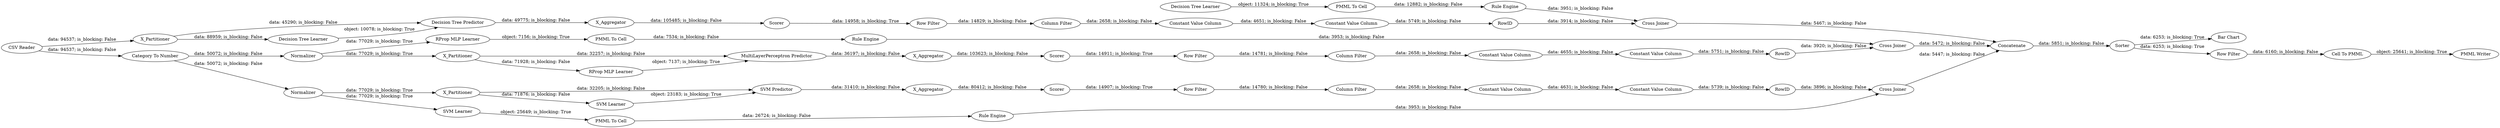 digraph {
	"1491566889331373087_41" [label=Scorer]
	"5644479507116479157_32" [label="Decision Tree Predictor"]
	"3106642359196430630_59" [label="Bar Chart"]
	"-6516464949747100305_292" [label="Constant Value Column"]
	"5062530327849012930_7" [label=X_Aggregator]
	"-6516464949747100305_290" [label="Constant Value Column"]
	"5062530327849012930_39" [label=Normalizer]
	"3106642359196430630_71" [label="Row Filter"]
	"1491566889331373087_2" [label=X_Partitioner]
	"242396370335526764_34" [label="PMML To Cell"]
	"-1751258494853829219_22" [label="PMML To Cell"]
	"5644479507116479157_2" [label=X_Partitioner]
	"5644479507116479157_7" [label=X_Aggregator]
	"-4346556291174536132_292" [label="Constant Value Column"]
	"1491566889331373087_39" [label="Cross Joiner"]
	"3106642359196430630_68" [label="Cell To PMML"]
	"-4346556291174536132_294" [label="Column Filter"]
	"-7358238784473972453_290" [label="Constant Value Column"]
	"-7358238784473972453_294" [label="Column Filter"]
	"-7358238784473972453_292" [label="Constant Value Column"]
	"3106642359196430630_73" [label="Category To Number"]
	"-6516464949747100305_293" [label=RowID]
	"3106642359196430630_67" [label="CSV Reader"]
	"-1751258494853829219_35" [label="RProp MLP Learner"]
	"-6516464949747100305_9" [label="Row Filter"]
	"3106642359196430630_65" [label=Concatenate]
	"3106642359196430630_64" [label="PMML Writer"]
	"2083514192792955882_28" [label="PMML To Cell"]
	"5644479507116479157_39" [label=Scorer]
	"5062530327849012930_32" [label="MultiLayerPerceptron Predictor"]
	"3106642359196430630_66" [label=Sorter]
	"242396370335526764_33" [label="SVM Learner"]
	"2083514192792955882_34" [label="Rule Engine"]
	"-4346556291174536132_293" [label=RowID]
	"-6516464949747100305_294" [label="Column Filter"]
	"5062530327849012930_2" [label=X_Partitioner]
	"5644479507116479157_38" [label="Cross Joiner"]
	"-7358238784473972453_9" [label="Row Filter"]
	"5062530327849012930_38" [label="Cross Joiner"]
	"-4346556291174536132_9" [label="Row Filter"]
	"5062530327849012930_31" [label="RProp MLP Learner"]
	"242396370335526764_35" [label="Rule Engine"]
	"1491566889331373087_40" [label=Normalizer]
	"-1751258494853829219_34" [label="Rule Engine"]
	"-4346556291174536132_290" [label="Constant Value Column"]
	"2083514192792955882_33" [label="Decision Tree Learner"]
	"1491566889331373087_32" [label="SVM Predictor"]
	"-7358238784473972453_293" [label=RowID]
	"1491566889331373087_31" [label="SVM Learner"]
	"5062530327849012930_40" [label=Scorer]
	"1491566889331373087_7" [label=X_Aggregator]
	"5644479507116479157_31" [label="Decision Tree Learner"]
	"242396370335526764_33" -> "242396370335526764_34" [label="object: 25649; is_blocking: True"]
	"-7358238784473972453_293" -> "5644479507116479157_38" [label="data: 3914; is_blocking: False"]
	"5644479507116479157_31" -> "5644479507116479157_32" [label="object: 10078; is_blocking: True"]
	"1491566889331373087_39" -> "3106642359196430630_65" [label="data: 5447; is_blocking: False"]
	"3106642359196430630_67" -> "5644479507116479157_2" [label="data: 94537; is_blocking: False"]
	"3106642359196430630_65" -> "3106642359196430630_66" [label="data: 5851; is_blocking: False"]
	"-4346556291174536132_293" -> "1491566889331373087_39" [label="data: 3896; is_blocking: False"]
	"5062530327849012930_2" -> "5062530327849012930_31" [label="data: 71928; is_blocking: False"]
	"-6516464949747100305_293" -> "5062530327849012930_38" [label="data: 3920; is_blocking: False"]
	"3106642359196430630_67" -> "3106642359196430630_73" [label="data: 94537; is_blocking: False"]
	"5062530327849012930_31" -> "5062530327849012930_32" [label="object: 7137; is_blocking: True"]
	"5062530327849012930_7" -> "5062530327849012930_40" [label="data: 103623; is_blocking: False"]
	"5644479507116479157_7" -> "5644479507116479157_39" [label="data: 105485; is_blocking: False"]
	"3106642359196430630_68" -> "3106642359196430630_64" [label="object: 25641; is_blocking: True"]
	"5062530327849012930_40" -> "-6516464949747100305_9" [label="data: 14911; is_blocking: True"]
	"1491566889331373087_7" -> "1491566889331373087_41" [label="data: 80412; is_blocking: False"]
	"5062530327849012930_2" -> "5062530327849012930_32" [label="data: 32257; is_blocking: False"]
	"5644479507116479157_2" -> "5644479507116479157_32" [label="data: 45290; is_blocking: False"]
	"-7358238784473972453_9" -> "-7358238784473972453_294" [label="data: 14829; is_blocking: False"]
	"3106642359196430630_73" -> "5062530327849012930_39" [label="data: 50072; is_blocking: False"]
	"1491566889331373087_41" -> "-4346556291174536132_9" [label="data: 14907; is_blocking: True"]
	"-4346556291174536132_292" -> "-4346556291174536132_293" [label="data: 5739; is_blocking: False"]
	"-4346556291174536132_294" -> "-4346556291174536132_290" [label="data: 2658; is_blocking: False"]
	"3106642359196430630_71" -> "3106642359196430630_68" [label="data: 6160; is_blocking: False"]
	"-1751258494853829219_22" -> "-1751258494853829219_34" [label="data: 7534; is_blocking: False"]
	"5644479507116479157_2" -> "5644479507116479157_31" [label="data: 88959; is_blocking: False"]
	"242396370335526764_34" -> "242396370335526764_35" [label="data: 26724; is_blocking: False"]
	"1491566889331373087_31" -> "1491566889331373087_32" [label="object: 23183; is_blocking: True"]
	"5062530327849012930_39" -> "5062530327849012930_2" [label="data: 77029; is_blocking: True"]
	"5644479507116479157_38" -> "3106642359196430630_65" [label="data: 5467; is_blocking: False"]
	"-6516464949747100305_9" -> "-6516464949747100305_294" [label="data: 14781; is_blocking: False"]
	"3106642359196430630_66" -> "3106642359196430630_71" [label="data: 6253; is_blocking: True"]
	"2083514192792955882_28" -> "2083514192792955882_34" [label="data: 12882; is_blocking: False"]
	"5062530327849012930_38" -> "3106642359196430630_65" [label="data: 5472; is_blocking: False"]
	"-1751258494853829219_35" -> "-1751258494853829219_22" [label="object: 7156; is_blocking: True"]
	"5062530327849012930_32" -> "5062530327849012930_7" [label="data: 36197; is_blocking: False"]
	"2083514192792955882_33" -> "2083514192792955882_28" [label="object: 11324; is_blocking: True"]
	"-7358238784473972453_290" -> "-7358238784473972453_292" [label="data: 4651; is_blocking: False"]
	"-6516464949747100305_290" -> "-6516464949747100305_292" [label="data: 4655; is_blocking: False"]
	"-6516464949747100305_292" -> "-6516464949747100305_293" [label="data: 5751; is_blocking: False"]
	"-4346556291174536132_290" -> "-4346556291174536132_292" [label="data: 4631; is_blocking: False"]
	"1491566889331373087_2" -> "1491566889331373087_31" [label="data: 71876; is_blocking: False"]
	"1491566889331373087_32" -> "1491566889331373087_7" [label="data: 31410; is_blocking: False"]
	"242396370335526764_35" -> "1491566889331373087_39" [label="data: 3953; is_blocking: False"]
	"2083514192792955882_34" -> "5644479507116479157_38" [label="data: 3951; is_blocking: False"]
	"-7358238784473972453_292" -> "-7358238784473972453_293" [label="data: 5749; is_blocking: False"]
	"5644479507116479157_32" -> "5644479507116479157_7" [label="data: 49775; is_blocking: False"]
	"1491566889331373087_40" -> "1491566889331373087_2" [label="data: 77029; is_blocking: True"]
	"-1751258494853829219_34" -> "5062530327849012930_38" [label="data: 3953; is_blocking: False"]
	"-6516464949747100305_294" -> "-6516464949747100305_290" [label="data: 2658; is_blocking: False"]
	"3106642359196430630_73" -> "1491566889331373087_40" [label="data: 50072; is_blocking: False"]
	"5644479507116479157_39" -> "-7358238784473972453_9" [label="data: 14958; is_blocking: True"]
	"1491566889331373087_2" -> "1491566889331373087_32" [label="data: 32205; is_blocking: False"]
	"5062530327849012930_39" -> "-1751258494853829219_35" [label="data: 77029; is_blocking: True"]
	"3106642359196430630_66" -> "3106642359196430630_59" [label="data: 6253; is_blocking: True"]
	"-4346556291174536132_9" -> "-4346556291174536132_294" [label="data: 14780; is_blocking: False"]
	"-7358238784473972453_294" -> "-7358238784473972453_290" [label="data: 2658; is_blocking: False"]
	"1491566889331373087_40" -> "242396370335526764_33" [label="data: 77029; is_blocking: True"]
	rankdir=LR
}
